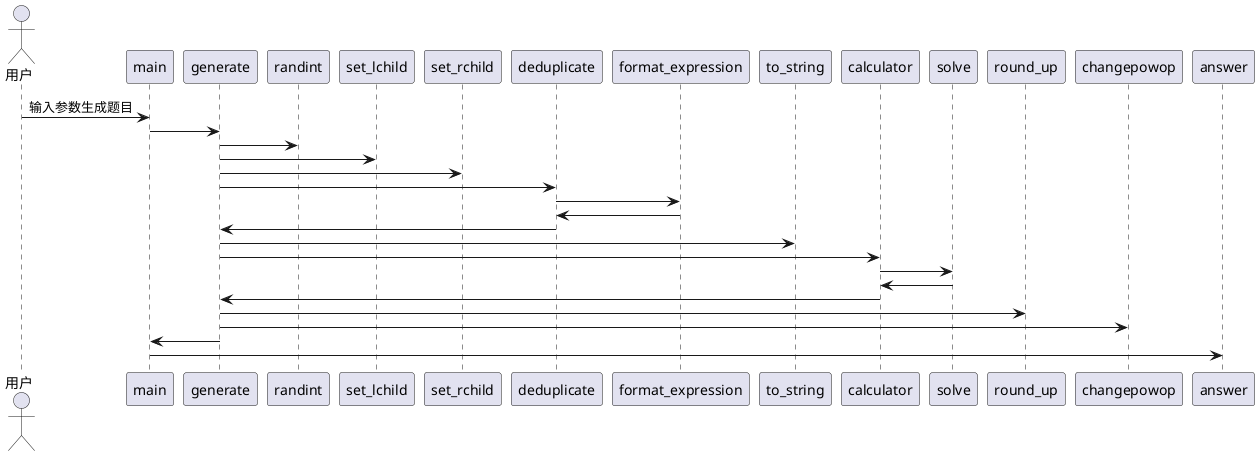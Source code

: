 @startuml
actor 用户
用户 -> main: 输入参数生成题目
main -> generate
generate -> randint
generate -> set_lchild
generate ->set_rchild
generate -> deduplicate
deduplicate -> format_expression
format_expression -> deduplicate
deduplicate -> generate
generate -> to_string
generate -> calculator
calculator -> solve
solve -> calculator
calculator -> generate
generate -> round_up
generate -> changepowop
generate -> main
main -> answer
@enduml